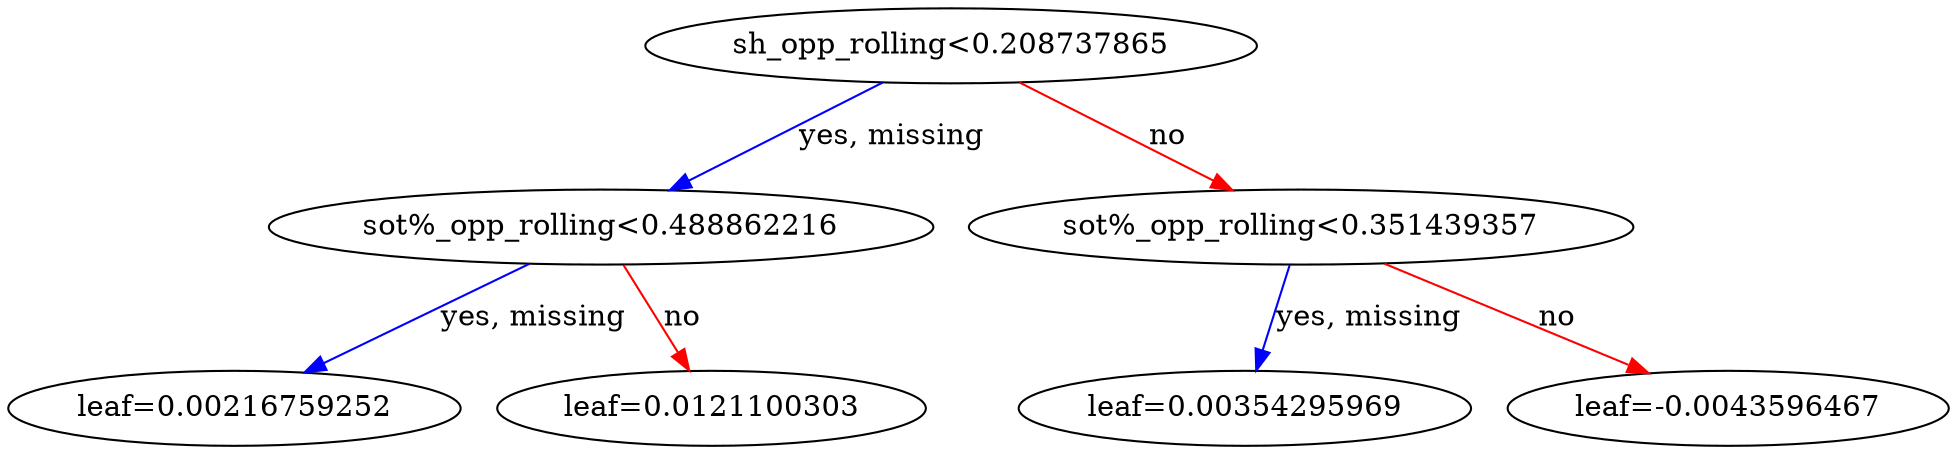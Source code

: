 digraph {
    graph [ rankdir=TB ]

    0 [ label="sh_opp_rolling<0.208737865" ]
    0 -> 1 [label="yes, missing" color="#0000FF"]
    0 -> 2 [label="no" color="#FF0000"]

    1 [ label="sot%_opp_rolling<0.488862216" ]
    1 -> 3 [label="yes, missing" color="#0000FF"]
    1 -> 4 [label="no" color="#FF0000"]

    3 [ label="leaf=0.00216759252" ]

    4 [ label="leaf=0.0121100303" ]

    2 [ label="sot%_opp_rolling<0.351439357" ]
    2 -> 5 [label="yes, missing" color="#0000FF"]
    2 -> 6 [label="no" color="#FF0000"]

    5 [ label="leaf=0.00354295969" ]

    6 [ label="leaf=-0.0043596467" ]
}
